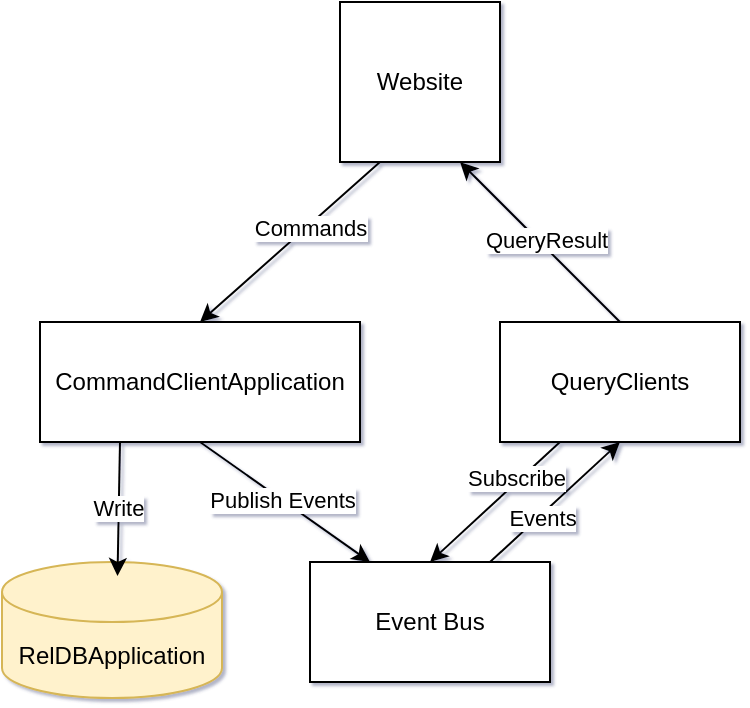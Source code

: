 <mxfile version="24.0.7" type="device">
  <diagram name="Seite-1" id="Gzc5HL2-5zqHKv8SYI-o">
    <mxGraphModel dx="1142" dy="630" grid="0" gridSize="10" guides="1" tooltips="1" connect="1" arrows="1" fold="1" page="1" pageScale="1" pageWidth="1169" pageHeight="827" background="none" math="0" shadow="1">
      <root>
        <mxCell id="0" />
        <mxCell id="1" parent="0" />
        <mxCell id="Uz-FVPXmiPbfVo3gDBI7-1" value="Website" style="whiteSpace=wrap;html=1;aspect=fixed;" vertex="1" parent="1">
          <mxGeometry x="480" y="90" width="80" height="80" as="geometry" />
        </mxCell>
        <mxCell id="Uz-FVPXmiPbfVo3gDBI7-3" value="CommandClientApplication" style="rounded=0;whiteSpace=wrap;html=1;" vertex="1" parent="1">
          <mxGeometry x="330" y="250" width="160" height="60" as="geometry" />
        </mxCell>
        <mxCell id="Uz-FVPXmiPbfVo3gDBI7-4" value="QueryClients" style="rounded=0;whiteSpace=wrap;html=1;" vertex="1" parent="1">
          <mxGeometry x="560" y="250" width="120" height="60" as="geometry" />
        </mxCell>
        <mxCell id="Uz-FVPXmiPbfVo3gDBI7-5" value="Event Bus" style="rounded=0;whiteSpace=wrap;html=1;" vertex="1" parent="1">
          <mxGeometry x="465" y="370" width="120" height="60" as="geometry" />
        </mxCell>
        <mxCell id="Uz-FVPXmiPbfVo3gDBI7-7" value="RelDBApplication" style="shape=cylinder3;whiteSpace=wrap;html=1;boundedLbl=1;backgroundOutline=1;size=15;fillColor=#fff2cc;strokeColor=#d6b656;" vertex="1" parent="1">
          <mxGeometry x="311" y="370" width="110" height="68" as="geometry" />
        </mxCell>
        <mxCell id="Uz-FVPXmiPbfVo3gDBI7-8" value="" style="endArrow=classic;html=1;rounded=0;entryX=0.5;entryY=0;entryDx=0;entryDy=0;exitX=0.25;exitY=1;exitDx=0;exitDy=0;" edge="1" parent="1" source="Uz-FVPXmiPbfVo3gDBI7-1" target="Uz-FVPXmiPbfVo3gDBI7-3">
          <mxGeometry width="50" height="50" relative="1" as="geometry">
            <mxPoint x="504" y="170" as="sourcePoint" />
            <mxPoint x="443" y="239" as="targetPoint" />
          </mxGeometry>
        </mxCell>
        <mxCell id="Uz-FVPXmiPbfVo3gDBI7-9" value="Commands" style="edgeLabel;html=1;align=center;verticalAlign=middle;resizable=0;points=[];" vertex="1" connectable="0" parent="Uz-FVPXmiPbfVo3gDBI7-8">
          <mxGeometry x="-0.198" y="1" relative="1" as="geometry">
            <mxPoint as="offset" />
          </mxGeometry>
        </mxCell>
        <mxCell id="Uz-FVPXmiPbfVo3gDBI7-10" value="" style="endArrow=classic;html=1;rounded=0;exitX=0.25;exitY=1;exitDx=0;exitDy=0;entryX=0.525;entryY=0.103;entryDx=0;entryDy=0;entryPerimeter=0;" edge="1" parent="1" source="Uz-FVPXmiPbfVo3gDBI7-3" target="Uz-FVPXmiPbfVo3gDBI7-7">
          <mxGeometry width="50" height="50" relative="1" as="geometry">
            <mxPoint x="558" y="352" as="sourcePoint" />
            <mxPoint x="608" y="302" as="targetPoint" />
          </mxGeometry>
        </mxCell>
        <mxCell id="Uz-FVPXmiPbfVo3gDBI7-12" value="Write" style="edgeLabel;html=1;align=center;verticalAlign=middle;resizable=0;points=[];" vertex="1" connectable="0" parent="Uz-FVPXmiPbfVo3gDBI7-10">
          <mxGeometry x="-0.015" y="-1" relative="1" as="geometry">
            <mxPoint as="offset" />
          </mxGeometry>
        </mxCell>
        <mxCell id="Uz-FVPXmiPbfVo3gDBI7-13" value="" style="endArrow=classic;html=1;rounded=0;exitX=0.5;exitY=1;exitDx=0;exitDy=0;entryX=0.25;entryY=0;entryDx=0;entryDy=0;" edge="1" parent="1" source="Uz-FVPXmiPbfVo3gDBI7-3" target="Uz-FVPXmiPbfVo3gDBI7-5">
          <mxGeometry width="50" height="50" relative="1" as="geometry">
            <mxPoint x="478" y="349" as="sourcePoint" />
            <mxPoint x="528" y="299" as="targetPoint" />
          </mxGeometry>
        </mxCell>
        <mxCell id="Uz-FVPXmiPbfVo3gDBI7-14" value="Publish Events" style="edgeLabel;html=1;align=center;verticalAlign=middle;resizable=0;points=[];" vertex="1" connectable="0" parent="Uz-FVPXmiPbfVo3gDBI7-13">
          <mxGeometry x="-0.039" relative="1" as="geometry">
            <mxPoint as="offset" />
          </mxGeometry>
        </mxCell>
        <mxCell id="Uz-FVPXmiPbfVo3gDBI7-15" value="" style="endArrow=classic;html=1;rounded=0;exitX=0.75;exitY=0;exitDx=0;exitDy=0;entryX=0.5;entryY=1;entryDx=0;entryDy=0;" edge="1" parent="1" source="Uz-FVPXmiPbfVo3gDBI7-5" target="Uz-FVPXmiPbfVo3gDBI7-4">
          <mxGeometry width="50" height="50" relative="1" as="geometry">
            <mxPoint x="558" y="352" as="sourcePoint" />
            <mxPoint x="608" y="302" as="targetPoint" />
          </mxGeometry>
        </mxCell>
        <mxCell id="Uz-FVPXmiPbfVo3gDBI7-16" value="Events" style="edgeLabel;html=1;align=center;verticalAlign=middle;resizable=0;points=[];" vertex="1" connectable="0" parent="Uz-FVPXmiPbfVo3gDBI7-15">
          <mxGeometry x="-0.011" y="-1" relative="1" as="geometry">
            <mxPoint x="-7" y="7" as="offset" />
          </mxGeometry>
        </mxCell>
        <mxCell id="Uz-FVPXmiPbfVo3gDBI7-17" value="" style="endArrow=classic;html=1;rounded=0;exitX=0.25;exitY=1;exitDx=0;exitDy=0;entryX=0.5;entryY=0;entryDx=0;entryDy=0;" edge="1" parent="1" source="Uz-FVPXmiPbfVo3gDBI7-4" target="Uz-FVPXmiPbfVo3gDBI7-5">
          <mxGeometry width="50" height="50" relative="1" as="geometry">
            <mxPoint x="558" y="352" as="sourcePoint" />
            <mxPoint x="608" y="302" as="targetPoint" />
          </mxGeometry>
        </mxCell>
        <mxCell id="Uz-FVPXmiPbfVo3gDBI7-18" value="Subscribe" style="edgeLabel;html=1;align=center;verticalAlign=middle;resizable=0;points=[];" vertex="1" connectable="0" parent="Uz-FVPXmiPbfVo3gDBI7-17">
          <mxGeometry x="-0.036" relative="1" as="geometry">
            <mxPoint x="9" y="-11" as="offset" />
          </mxGeometry>
        </mxCell>
        <mxCell id="Uz-FVPXmiPbfVo3gDBI7-20" value="" style="endArrow=classic;html=1;rounded=0;exitX=0.5;exitY=0;exitDx=0;exitDy=0;entryX=0.75;entryY=1;entryDx=0;entryDy=0;" edge="1" parent="1" source="Uz-FVPXmiPbfVo3gDBI7-4" target="Uz-FVPXmiPbfVo3gDBI7-1">
          <mxGeometry width="50" height="50" relative="1" as="geometry">
            <mxPoint x="566" y="194" as="sourcePoint" />
            <mxPoint x="616" y="144" as="targetPoint" />
          </mxGeometry>
        </mxCell>
        <mxCell id="Uz-FVPXmiPbfVo3gDBI7-21" value="QueryResult" style="edgeLabel;html=1;align=center;verticalAlign=middle;resizable=0;points=[];" vertex="1" connectable="0" parent="Uz-FVPXmiPbfVo3gDBI7-20">
          <mxGeometry x="-0.022" y="-3" relative="1" as="geometry">
            <mxPoint as="offset" />
          </mxGeometry>
        </mxCell>
      </root>
    </mxGraphModel>
  </diagram>
</mxfile>
